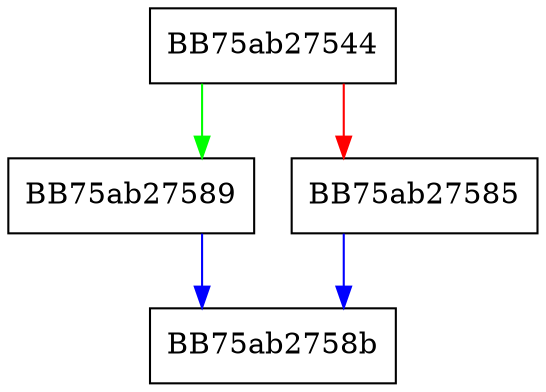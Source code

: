 digraph IsImmediateUpdateAllowed {
  node [shape="box"];
  graph [splines=ortho];
  BB75ab27544 -> BB75ab27589 [color="green"];
  BB75ab27544 -> BB75ab27585 [color="red"];
  BB75ab27585 -> BB75ab2758b [color="blue"];
  BB75ab27589 -> BB75ab2758b [color="blue"];
}